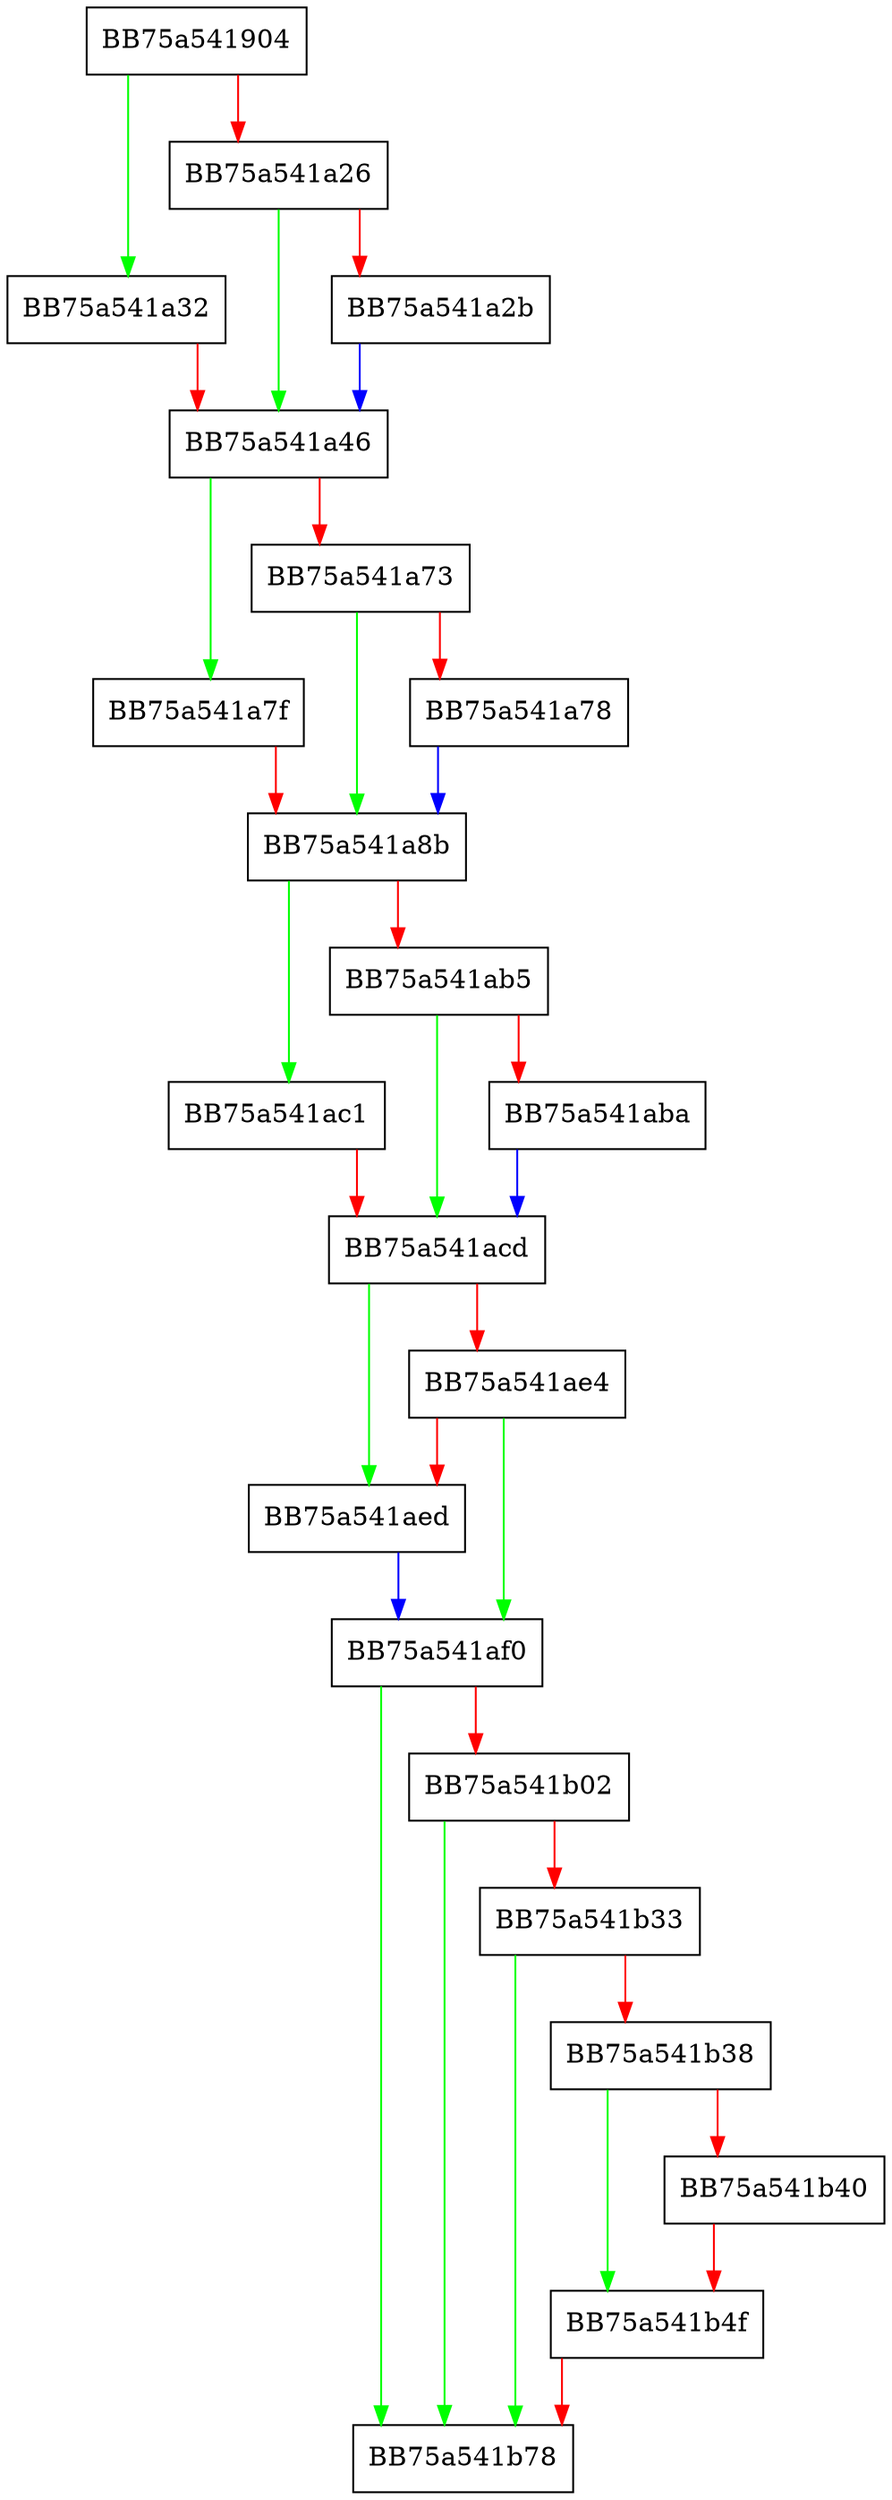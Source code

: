 digraph AmsiResultCache {
  node [shape="box"];
  graph [splines=ortho];
  BB75a541904 -> BB75a541a32 [color="green"];
  BB75a541904 -> BB75a541a26 [color="red"];
  BB75a541a26 -> BB75a541a46 [color="green"];
  BB75a541a26 -> BB75a541a2b [color="red"];
  BB75a541a2b -> BB75a541a46 [color="blue"];
  BB75a541a32 -> BB75a541a46 [color="red"];
  BB75a541a46 -> BB75a541a7f [color="green"];
  BB75a541a46 -> BB75a541a73 [color="red"];
  BB75a541a73 -> BB75a541a8b [color="green"];
  BB75a541a73 -> BB75a541a78 [color="red"];
  BB75a541a78 -> BB75a541a8b [color="blue"];
  BB75a541a7f -> BB75a541a8b [color="red"];
  BB75a541a8b -> BB75a541ac1 [color="green"];
  BB75a541a8b -> BB75a541ab5 [color="red"];
  BB75a541ab5 -> BB75a541acd [color="green"];
  BB75a541ab5 -> BB75a541aba [color="red"];
  BB75a541aba -> BB75a541acd [color="blue"];
  BB75a541ac1 -> BB75a541acd [color="red"];
  BB75a541acd -> BB75a541aed [color="green"];
  BB75a541acd -> BB75a541ae4 [color="red"];
  BB75a541ae4 -> BB75a541af0 [color="green"];
  BB75a541ae4 -> BB75a541aed [color="red"];
  BB75a541aed -> BB75a541af0 [color="blue"];
  BB75a541af0 -> BB75a541b78 [color="green"];
  BB75a541af0 -> BB75a541b02 [color="red"];
  BB75a541b02 -> BB75a541b78 [color="green"];
  BB75a541b02 -> BB75a541b33 [color="red"];
  BB75a541b33 -> BB75a541b78 [color="green"];
  BB75a541b33 -> BB75a541b38 [color="red"];
  BB75a541b38 -> BB75a541b4f [color="green"];
  BB75a541b38 -> BB75a541b40 [color="red"];
  BB75a541b40 -> BB75a541b4f [color="red"];
  BB75a541b4f -> BB75a541b78 [color="red"];
}